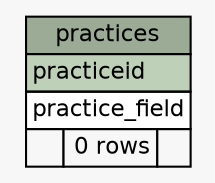 // dot 2.40.1 on Linux 5.4.0-84-generic
// SchemaSpy rev 590
digraph "practices" {
  graph [
    rankdir="RL"
    bgcolor="#f7f7f7"
    nodesep="0.18"
    ranksep="0.46"
    fontname="Helvetica"
    fontsize="11"
  ];
  node [
    fontname="Helvetica"
    fontsize="11"
    shape="plaintext"
  ];
  edge [
    arrowsize="0.8"
  ];
  "practices" [
    label=<
    <TABLE BORDER="0" CELLBORDER="1" CELLSPACING="0" BGCOLOR="#ffffff">
      <TR><TD COLSPAN="3" BGCOLOR="#9bab96" ALIGN="CENTER">practices</TD></TR>
      <TR><TD PORT="practiceid" COLSPAN="3" BGCOLOR="#bed1b8" ALIGN="LEFT">practiceid</TD></TR>
      <TR><TD PORT="practice_field" COLSPAN="3" ALIGN="LEFT">practice_field</TD></TR>
      <TR><TD ALIGN="LEFT" BGCOLOR="#f7f7f7">  </TD><TD ALIGN="RIGHT" BGCOLOR="#f7f7f7">0 rows</TD><TD ALIGN="RIGHT" BGCOLOR="#f7f7f7">  </TD></TR>
    </TABLE>>
    URL="tables/practices.html"
    tooltip="practices"
  ];
}
